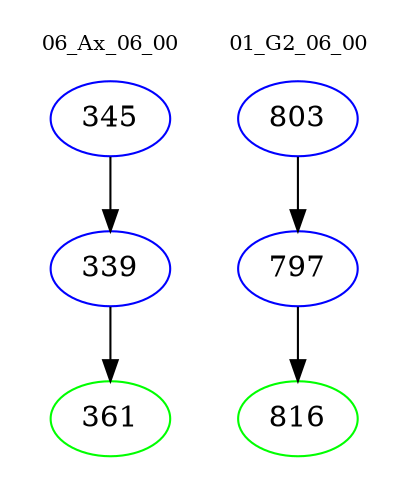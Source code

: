 digraph{
subgraph cluster_0 {
color = white
label = "06_Ax_06_00";
fontsize=10;
T0_345 [label="345", color="blue"]
T0_345 -> T0_339 [color="black"]
T0_339 [label="339", color="blue"]
T0_339 -> T0_361 [color="black"]
T0_361 [label="361", color="green"]
}
subgraph cluster_1 {
color = white
label = "01_G2_06_00";
fontsize=10;
T1_803 [label="803", color="blue"]
T1_803 -> T1_797 [color="black"]
T1_797 [label="797", color="blue"]
T1_797 -> T1_816 [color="black"]
T1_816 [label="816", color="green"]
}
}
